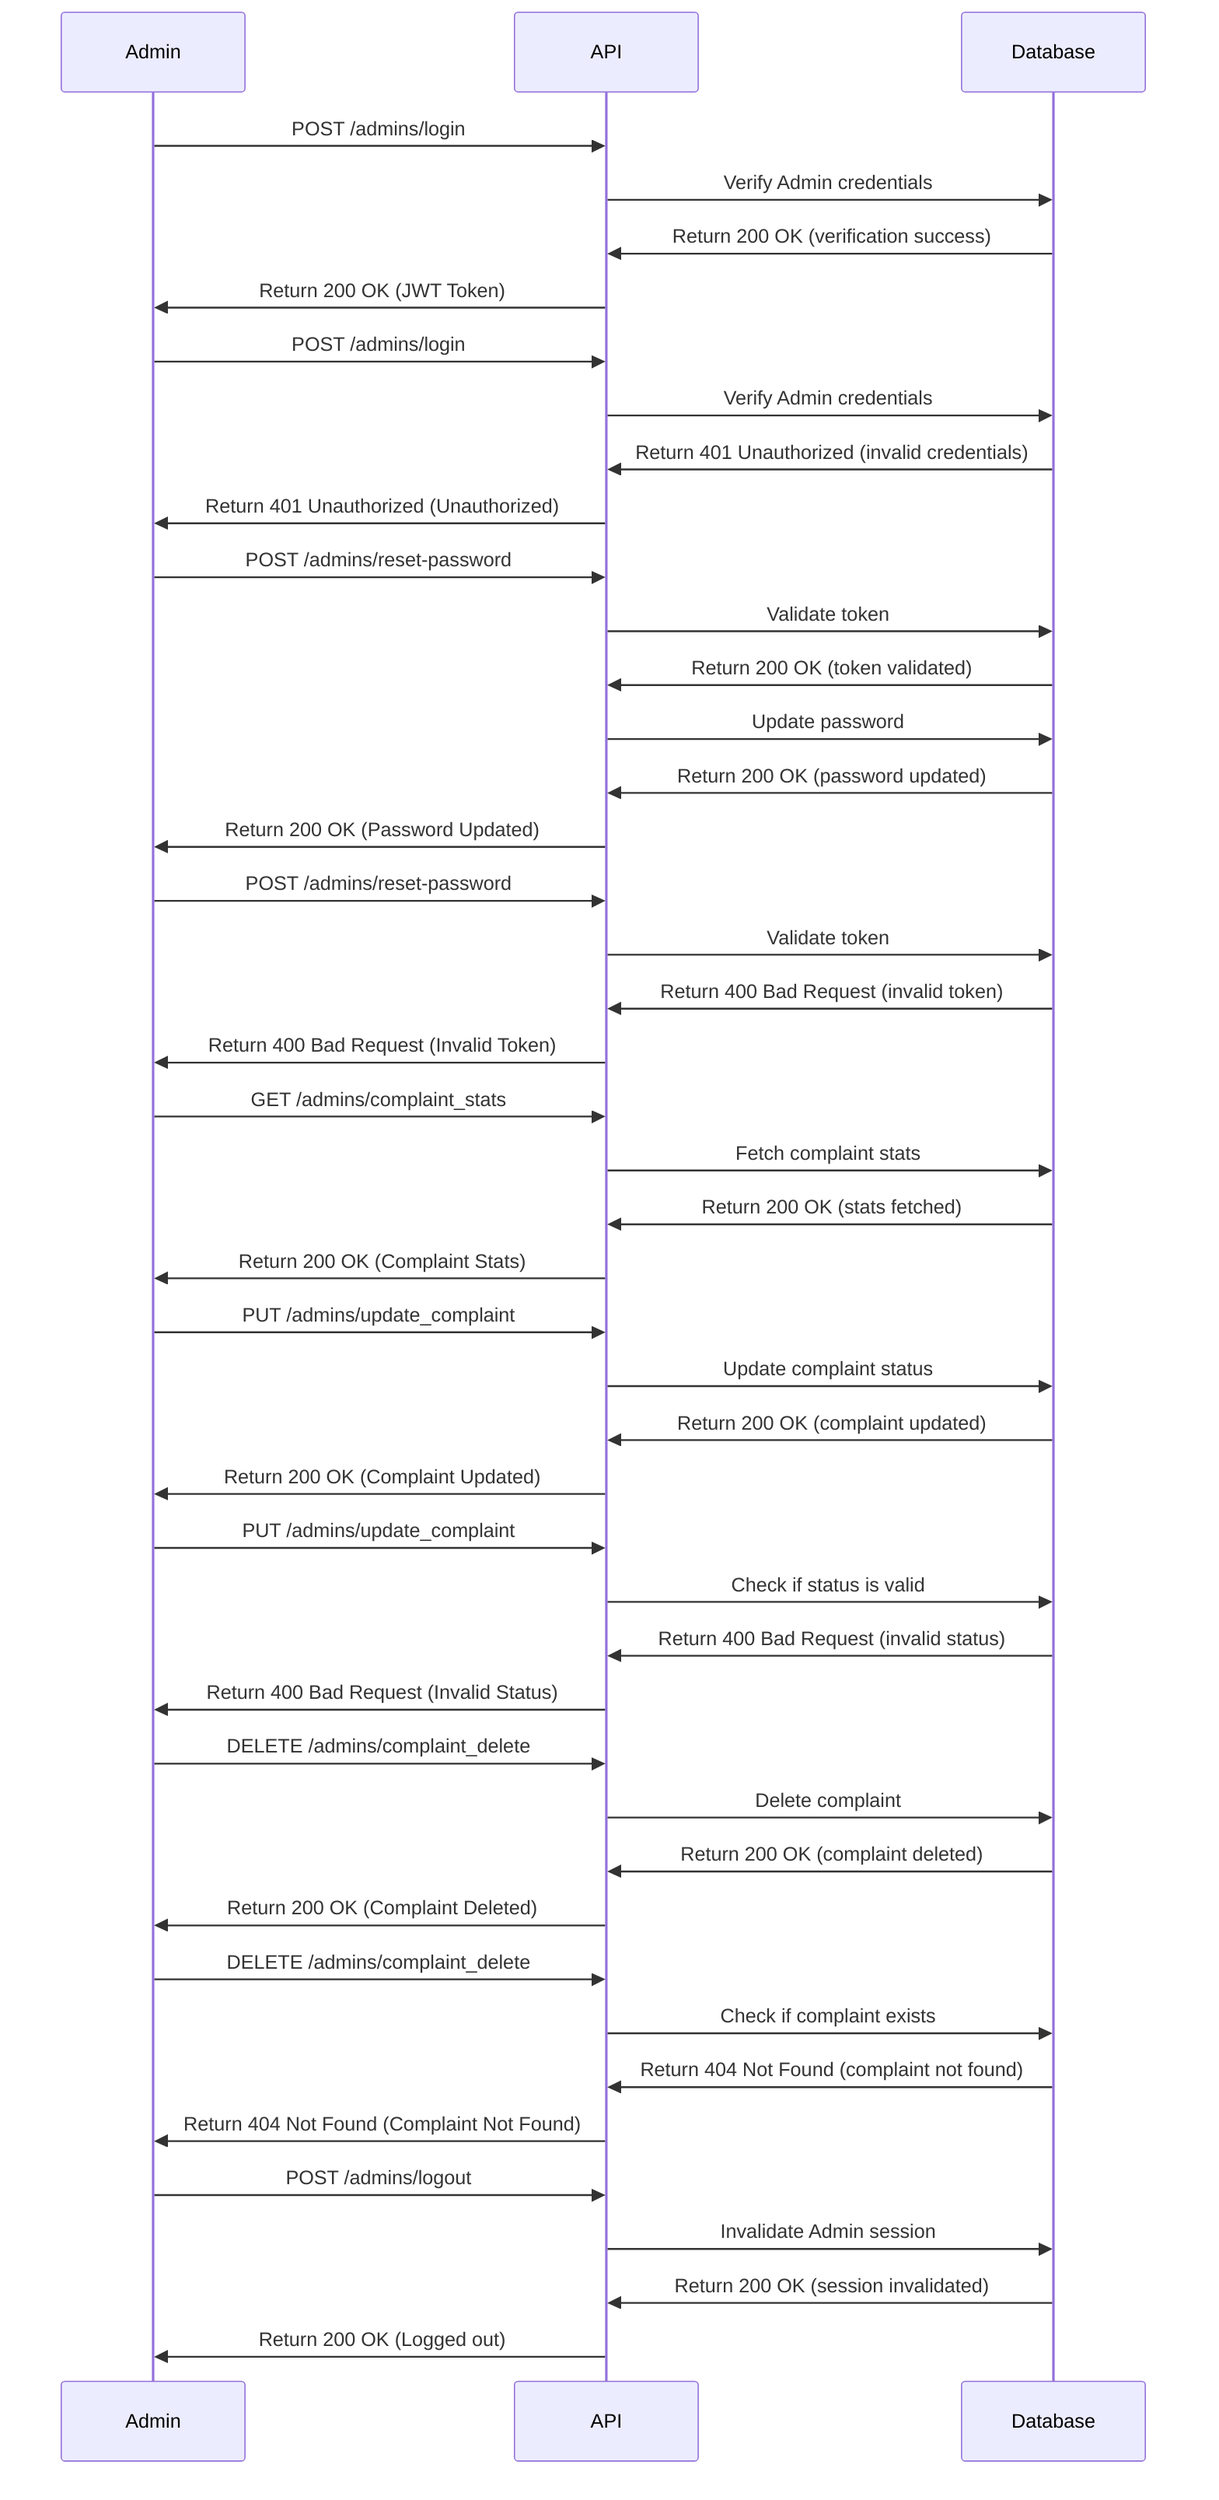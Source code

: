 sequenceDiagram
    participant Admin as Admin
    participant API as API
    participant DB as Database

    %% Admin logs in (expected)
    Admin->>API: POST /admins/login
    API->>DB: Verify Admin credentials
    DB->>API: Return 200 OK (verification success)
    API->>Admin: Return 200 OK (JWT Token)

    %% Admin logs in (unexpected - invalid credentials)
    Admin->>API: POST /admins/login
    API->>DB: Verify Admin credentials
    DB->>API: Return 401 Unauthorized (invalid credentials)
    API->>Admin: Return 401 Unauthorized (Unauthorized)

    %% Admin resets password (expected)
    Admin->>API: POST /admins/reset-password
    API->>DB: Validate token
    DB->>API: Return 200 OK (token validated)
    API->>DB: Update password
    DB->>API: Return 200 OK (password updated)
    API->>Admin: Return 200 OK (Password Updated)

    %% Admin resets password (unexpected - invalid token)
    Admin->>API: POST /admins/reset-password
    API->>DB: Validate token
    DB->>API: Return 400 Bad Request (invalid token)
    API->>Admin: Return 400 Bad Request (Invalid Token)

    %% Admin fetches complaint stats (expected)
    Admin->>API: GET /admins/complaint_stats
    API->>DB: Fetch complaint stats
    DB->>API: Return 200 OK (stats fetched)
    API->>Admin: Return 200 OK (Complaint Stats)

    %% Admin updates complaint (expected)
    Admin->>API: PUT /admins/update_complaint
    API->>DB: Update complaint status
    DB->>API: Return 200 OK (complaint updated)
    API->>Admin: Return 200 OK (Complaint Updated)

    %% Admin updates complaint (unexpected - invalid status)
    Admin->>API: PUT /admins/update_complaint
    API->>DB: Check if status is valid
    DB->>API: Return 400 Bad Request (invalid status)
    API->>Admin: Return 400 Bad Request (Invalid Status)

    %% Admin deletes a complaint (expected)
    Admin->>API: DELETE /admins/complaint_delete
    API->>DB: Delete complaint
    DB->>API: Return 200 OK (complaint deleted)
    API->>Admin: Return 200 OK (Complaint Deleted)

    %% Admin deletes a complaint (unexpected - complaint not found)
    Admin->>API: DELETE /admins/complaint_delete
    API->>DB: Check if complaint exists
    DB->>API: Return 404 Not Found (complaint not found)
    API->>Admin: Return 404 Not Found (Complaint Not Found)
    
    %% Admin logs out (expected)
    Admin->>API: POST /admins/logout
    API->>DB: Invalidate Admin session
    DB->>API: Return 200 OK (session invalidated)
    API->>Admin: Return 200 OK (Logged out)